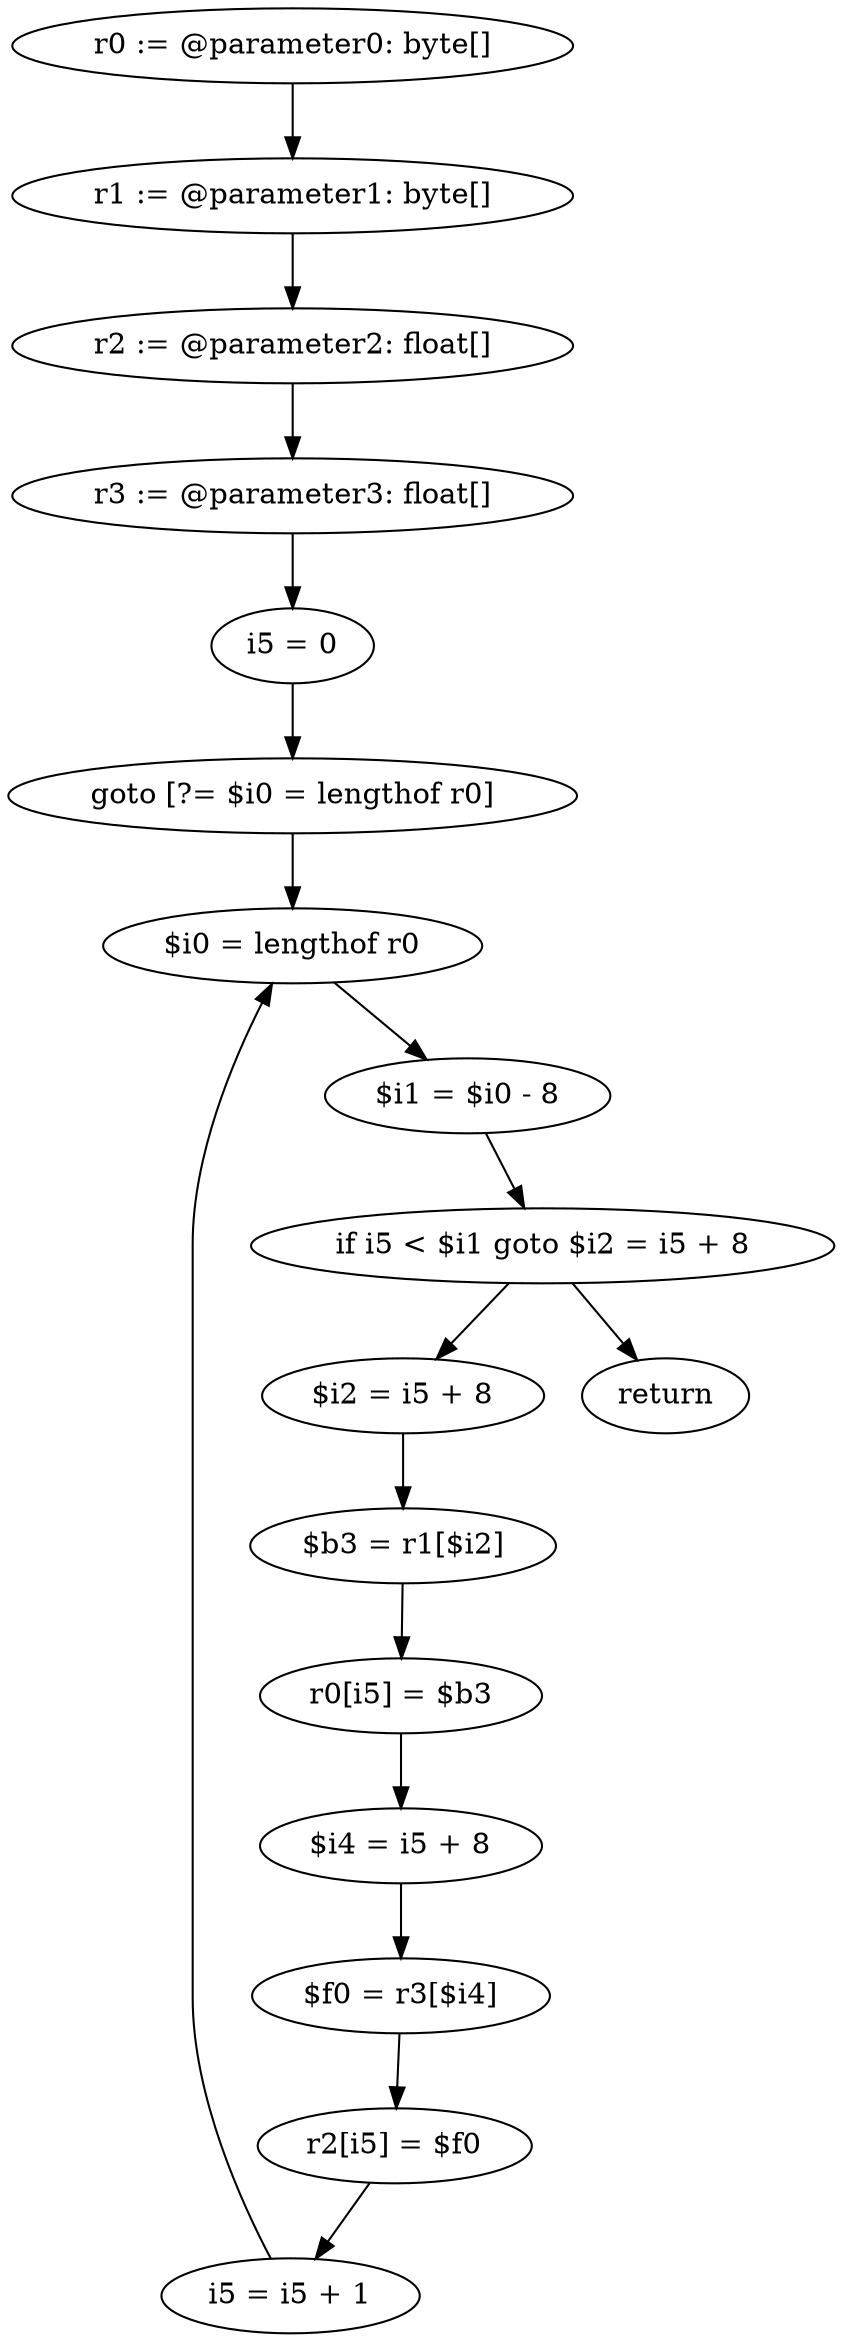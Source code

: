digraph "unitGraph" {
    "r0 := @parameter0: byte[]"
    "r1 := @parameter1: byte[]"
    "r2 := @parameter2: float[]"
    "r3 := @parameter3: float[]"
    "i5 = 0"
    "goto [?= $i0 = lengthof r0]"
    "$i2 = i5 + 8"
    "$b3 = r1[$i2]"
    "r0[i5] = $b3"
    "$i4 = i5 + 8"
    "$f0 = r3[$i4]"
    "r2[i5] = $f0"
    "i5 = i5 + 1"
    "$i0 = lengthof r0"
    "$i1 = $i0 - 8"
    "if i5 < $i1 goto $i2 = i5 + 8"
    "return"
    "r0 := @parameter0: byte[]"->"r1 := @parameter1: byte[]";
    "r1 := @parameter1: byte[]"->"r2 := @parameter2: float[]";
    "r2 := @parameter2: float[]"->"r3 := @parameter3: float[]";
    "r3 := @parameter3: float[]"->"i5 = 0";
    "i5 = 0"->"goto [?= $i0 = lengthof r0]";
    "goto [?= $i0 = lengthof r0]"->"$i0 = lengthof r0";
    "$i2 = i5 + 8"->"$b3 = r1[$i2]";
    "$b3 = r1[$i2]"->"r0[i5] = $b3";
    "r0[i5] = $b3"->"$i4 = i5 + 8";
    "$i4 = i5 + 8"->"$f0 = r3[$i4]";
    "$f0 = r3[$i4]"->"r2[i5] = $f0";
    "r2[i5] = $f0"->"i5 = i5 + 1";
    "i5 = i5 + 1"->"$i0 = lengthof r0";
    "$i0 = lengthof r0"->"$i1 = $i0 - 8";
    "$i1 = $i0 - 8"->"if i5 < $i1 goto $i2 = i5 + 8";
    "if i5 < $i1 goto $i2 = i5 + 8"->"return";
    "if i5 < $i1 goto $i2 = i5 + 8"->"$i2 = i5 + 8";
}
